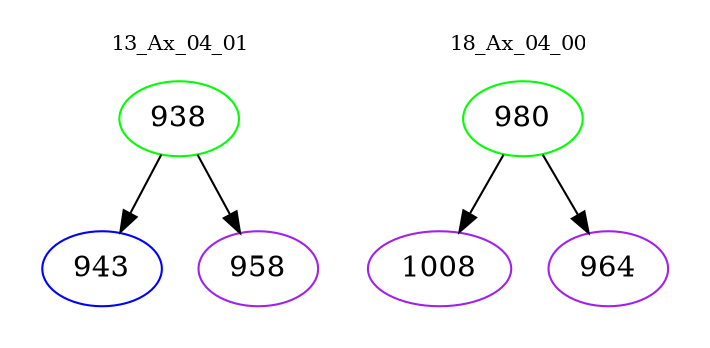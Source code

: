 digraph{
subgraph cluster_0 {
color = white
label = "13_Ax_04_01";
fontsize=10;
T0_938 [label="938", color="green"]
T0_938 -> T0_943 [color="black"]
T0_943 [label="943", color="blue"]
T0_938 -> T0_958 [color="black"]
T0_958 [label="958", color="purple"]
}
subgraph cluster_1 {
color = white
label = "18_Ax_04_00";
fontsize=10;
T1_980 [label="980", color="green"]
T1_980 -> T1_1008 [color="black"]
T1_1008 [label="1008", color="purple"]
T1_980 -> T1_964 [color="black"]
T1_964 [label="964", color="purple"]
}
}
